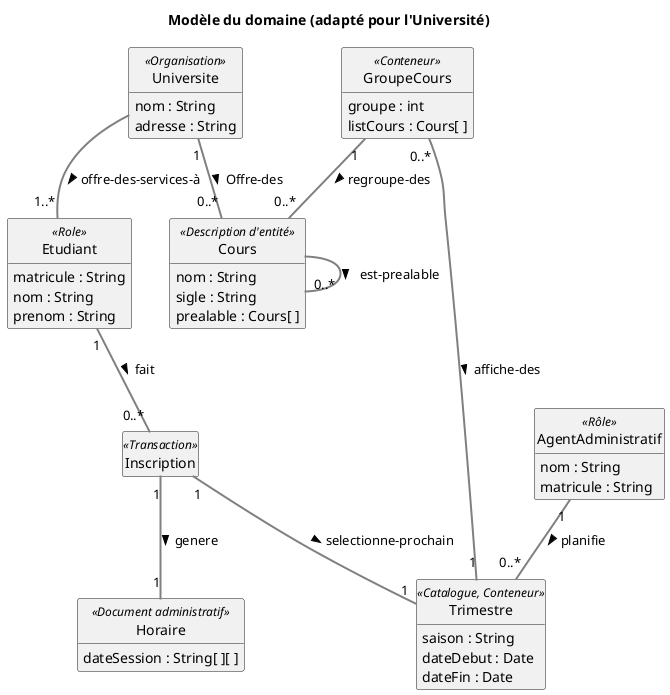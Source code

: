 @startuml MDD
skinparam style strictuml
skinparam ArrowThickness 2
skinparam ArrowColor #gray
hide empty members
title Modèle du domaine (adapté pour l'Université)

class Universite <<Organisation>> {
  nom : String
  adresse : String
  
}
class Etudiant <<Role>> {
  matricule : String
  nom : String
  prenom : String  
}
class Cours <<Description d'entité>> {
  nom : String
  sigle : String
  prealable : Cours[ ]
}
class Inscription << Transaction >> {
  
  
}
class GroupeCours <<Conteneur>> {
  groupe : int
  listCours : Cours[ ]  
}
class Trimestre <<Catalogue, Conteneur>> {
  saison : String
  dateDebut : Date
  dateFin : Date
}
class AgentAdministratif <<Rôle>> {
  nom : String
  matricule : String
}
class Horaire <<Document administratif>> {
  dateSession : String[ ][ ]
}

' associations
Universite -- "1..*" Etudiant : offre-des-services-à  >
Universite "1" -- "0..*" Cours : Offre-des >
Cours -- "0..*" Cours : est-prealable >
Etudiant "1" -- "0..*" Inscription : fait >
GroupeCours "1" -- "0..*" Cours : regroupe-des >
GroupeCours "0..*" -- "1" Trimestre : affiche-des >
AgentAdministratif "1" -- "0..*" Trimestre : planifie >
Inscription "1" -- "1" Trimestre : selectionne-prochain >
Inscription "1" -- "1" Horaire : genere >
@enduml









